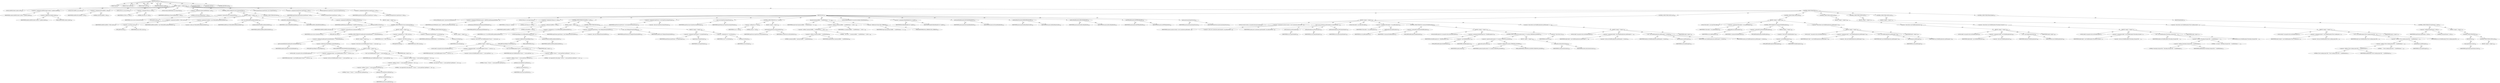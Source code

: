 digraph "parse" {  
"111669149698" [label = <(METHOD,parse)<SUB>185</SUB>> ]
"115964116999" [label = <(PARAM,this)<SUB>185</SUB>> ]
"115964117000" [label = <(PARAM,Project project)<SUB>185</SUB>> ]
"115964117001" [label = <(PARAM,Object source)<SUB>185</SUB>> ]
"115964117002" [label = <(PARAM,RootHandler handler)<SUB>185</SUB>> ]
"25769803788" [label = <(BLOCK,&lt;empty&gt;,&lt;empty&gt;)<SUB>186</SUB>> ]
"94489280522" [label = <(LOCAL,AntXMLContext context: ANY)<SUB>188</SUB>> ]
"30064771136" [label = <(&lt;operator&gt;.assignment,AntXMLContext context = handler.context)<SUB>188</SUB>> ]
"68719476804" [label = <(IDENTIFIER,context,AntXMLContext context = handler.context)<SUB>188</SUB>> ]
"30064771137" [label = <(&lt;operator&gt;.fieldAccess,handler.context)<SUB>188</SUB>> ]
"68719476805" [label = <(IDENTIFIER,handler,AntXMLContext context = handler.context)<SUB>188</SUB>> ]
"55834574852" [label = <(FIELD_IDENTIFIER,context,context)<SUB>188</SUB>> ]
"94489280523" [label = <(LOCAL,File buildFile: java.io.File)<SUB>190</SUB>> ]
"30064771138" [label = <(&lt;operator&gt;.assignment,File buildFile = null)<SUB>190</SUB>> ]
"68719476806" [label = <(IDENTIFIER,buildFile,File buildFile = null)<SUB>190</SUB>> ]
"90194313227" [label = <(LITERAL,null,File buildFile = null)<SUB>190</SUB>> ]
"94489280524" [label = <(LOCAL,URL url: java.net.URL)<SUB>191</SUB>> ]
"30064771139" [label = <(&lt;operator&gt;.assignment,URL url = null)<SUB>191</SUB>> ]
"68719476807" [label = <(IDENTIFIER,url,URL url = null)<SUB>191</SUB>> ]
"90194313228" [label = <(LITERAL,null,URL url = null)<SUB>191</SUB>> ]
"94489280525" [label = <(LOCAL,String buildFileName: java.lang.String)<SUB>192</SUB>> ]
"30064771140" [label = <(&lt;operator&gt;.assignment,String buildFileName = null)<SUB>192</SUB>> ]
"68719476808" [label = <(IDENTIFIER,buildFileName,String buildFileName = null)<SUB>192</SUB>> ]
"90194313229" [label = <(LITERAL,null,String buildFileName = null)<SUB>192</SUB>> ]
"47244640262" [label = <(CONTROL_STRUCTURE,IF,if (source instanceof File))<SUB>194</SUB>> ]
"30064771141" [label = <(&lt;operator&gt;.instanceOf,source instanceof File)<SUB>194</SUB>> ]
"68719476809" [label = <(IDENTIFIER,source,source instanceof File)<SUB>194</SUB>> ]
"180388626437" [label = <(TYPE_REF,File,File)<SUB>194</SUB>> ]
"25769803789" [label = <(BLOCK,&lt;empty&gt;,&lt;empty&gt;)<SUB>194</SUB>> ]
"30064771142" [label = <(&lt;operator&gt;.assignment,buildFile = (File) source)<SUB>195</SUB>> ]
"68719476810" [label = <(IDENTIFIER,buildFile,buildFile = (File) source)<SUB>195</SUB>> ]
"30064771143" [label = <(&lt;operator&gt;.cast,(File) source)<SUB>195</SUB>> ]
"180388626438" [label = <(TYPE_REF,File,File)<SUB>195</SUB>> ]
"68719476811" [label = <(IDENTIFIER,source,(File) source)<SUB>195</SUB>> ]
"30064771144" [label = <(&lt;operator&gt;.assignment,buildFile = new File(buildFile.getAbsolutePath()))<SUB>196</SUB>> ]
"68719476812" [label = <(IDENTIFIER,buildFile,buildFile = new File(buildFile.getAbsolutePath()))<SUB>196</SUB>> ]
"30064771145" [label = <(&lt;operator&gt;.alloc,new File(buildFile.getAbsolutePath()))<SUB>196</SUB>> ]
"30064771146" [label = <(&lt;init&gt;,new File(buildFile.getAbsolutePath()))<SUB>196</SUB>> ]
"68719476813" [label = <(IDENTIFIER,buildFile,new File(buildFile.getAbsolutePath()))<SUB>196</SUB>> ]
"30064771147" [label = <(getAbsolutePath,buildFile.getAbsolutePath())<SUB>196</SUB>> ]
"68719476814" [label = <(IDENTIFIER,buildFile,buildFile.getAbsolutePath())<SUB>196</SUB>> ]
"30064771148" [label = <(setBuildFile,setBuildFile(buildFile))<SUB>197</SUB>> ]
"68719476815" [label = <(IDENTIFIER,context,setBuildFile(buildFile))<SUB>197</SUB>> ]
"68719476816" [label = <(IDENTIFIER,buildFile,setBuildFile(buildFile))<SUB>197</SUB>> ]
"30064771149" [label = <(&lt;operator&gt;.assignment,buildFileName = buildFile.toString())<SUB>198</SUB>> ]
"68719476817" [label = <(IDENTIFIER,buildFileName,buildFileName = buildFile.toString())<SUB>198</SUB>> ]
"30064771150" [label = <(toString,buildFile.toString())<SUB>198</SUB>> ]
"68719476818" [label = <(IDENTIFIER,buildFile,buildFile.toString())<SUB>198</SUB>> ]
"47244640263" [label = <(CONTROL_STRUCTURE,ELSE,else)<SUB>200</SUB>> ]
"25769803790" [label = <(BLOCK,&lt;empty&gt;,&lt;empty&gt;)<SUB>200</SUB>> ]
"47244640264" [label = <(CONTROL_STRUCTURE,IF,if (source instanceof URL))<SUB>200</SUB>> ]
"30064771151" [label = <(&lt;operator&gt;.instanceOf,source instanceof URL)<SUB>200</SUB>> ]
"68719476819" [label = <(IDENTIFIER,source,source instanceof URL)<SUB>200</SUB>> ]
"180388626439" [label = <(TYPE_REF,URL,URL)<SUB>200</SUB>> ]
"25769803791" [label = <(BLOCK,&lt;empty&gt;,&lt;empty&gt;)<SUB>200</SUB>> ]
"47244640265" [label = <(CONTROL_STRUCTURE,IF,if (handler.getCurrentAntHandler() != elementHandler))<SUB>201</SUB>> ]
"30064771152" [label = <(&lt;operator&gt;.notEquals,handler.getCurrentAntHandler() != elementHandler)<SUB>201</SUB>> ]
"30064771153" [label = <(getCurrentAntHandler,handler.getCurrentAntHandler())<SUB>201</SUB>> ]
"68719476820" [label = <(IDENTIFIER,handler,handler.getCurrentAntHandler())<SUB>201</SUB>> ]
"30064771154" [label = <(&lt;operator&gt;.fieldAccess,ProjectHelper2.elementHandler)<SUB>201</SUB>> ]
"180388626440" [label = <(TYPE_REF,ProjectHelper2,ProjectHelper2)<SUB>201</SUB>> ]
"55834574853" [label = <(FIELD_IDENTIFIER,elementHandler,elementHandler)<SUB>201</SUB>> ]
"25769803792" [label = <(BLOCK,&lt;empty&gt;,&lt;empty&gt;)<SUB>201</SUB>> ]
"30064771155" [label = <(&lt;operator&gt;.throw,throw new BuildException(&quot;Source &quot; + source.get...)<SUB>202</SUB>> ]
"25769803793" [label = <(BLOCK,&lt;empty&gt;,&lt;empty&gt;)<SUB>202</SUB>> ]
"94489280526" [label = <(LOCAL,$obj4: org.apache.tools.ant.BuildException)<SUB>202</SUB>> ]
"30064771156" [label = <(&lt;operator&gt;.assignment,$obj4 = new BuildException(&quot;Source &quot; + source.g...)<SUB>202</SUB>> ]
"68719476821" [label = <(IDENTIFIER,$obj4,$obj4 = new BuildException(&quot;Source &quot; + source.g...)<SUB>202</SUB>> ]
"30064771157" [label = <(&lt;operator&gt;.alloc,new BuildException(&quot;Source &quot; + source.getClass(...)<SUB>202</SUB>> ]
"30064771158" [label = <(&lt;init&gt;,new BuildException(&quot;Source &quot; + source.getClass(...)<SUB>202</SUB>> ]
"68719476822" [label = <(IDENTIFIER,$obj4,new BuildException(&quot;Source &quot; + source.getClass(...)<SUB>202</SUB>> ]
"30064771159" [label = <(&lt;operator&gt;.addition,&quot;Source &quot; + source.getClass().getName() + &quot; not...)<SUB>203</SUB>> ]
"30064771160" [label = <(&lt;operator&gt;.addition,&quot;Source &quot; + source.getClass().getName() + &quot; not...)<SUB>203</SUB>> ]
"30064771161" [label = <(&lt;operator&gt;.addition,&quot;Source &quot; + source.getClass().getName())<SUB>203</SUB>> ]
"90194313230" [label = <(LITERAL,&quot;Source &quot;,&quot;Source &quot; + source.getClass().getName())<SUB>203</SUB>> ]
"30064771162" [label = <(getName,source.getClass().getName())<SUB>203</SUB>> ]
"30064771163" [label = <(getClass,source.getClass())<SUB>203</SUB>> ]
"68719476823" [label = <(IDENTIFIER,source,source.getClass())<SUB>203</SUB>> ]
"90194313231" [label = <(LITERAL,&quot; not supported by this plugin for &quot;,&quot;Source &quot; + source.getClass().getName() + &quot; not...)<SUB>204</SUB>> ]
"90194313232" [label = <(LITERAL,&quot; non task xml&quot;,&quot;Source &quot; + source.getClass().getName() + &quot; not...)<SUB>205</SUB>> ]
"68719476824" [label = <(IDENTIFIER,$obj4,&lt;empty&gt;)<SUB>202</SUB>> ]
"30064771164" [label = <(&lt;operator&gt;.assignment,url = (URL) source)<SUB>207</SUB>> ]
"68719476825" [label = <(IDENTIFIER,url,url = (URL) source)<SUB>207</SUB>> ]
"30064771165" [label = <(&lt;operator&gt;.cast,(URL) source)<SUB>207</SUB>> ]
"180388626441" [label = <(TYPE_REF,URL,URL)<SUB>207</SUB>> ]
"68719476826" [label = <(IDENTIFIER,source,(URL) source)<SUB>207</SUB>> ]
"30064771166" [label = <(&lt;operator&gt;.assignment,buildFileName = url.toString())<SUB>208</SUB>> ]
"68719476827" [label = <(IDENTIFIER,buildFileName,buildFileName = url.toString())<SUB>208</SUB>> ]
"30064771167" [label = <(toString,url.toString())<SUB>208</SUB>> ]
"68719476828" [label = <(IDENTIFIER,url,url.toString())<SUB>208</SUB>> ]
"47244640266" [label = <(CONTROL_STRUCTURE,ELSE,else)<SUB>210</SUB>> ]
"25769803794" [label = <(BLOCK,&lt;empty&gt;,&lt;empty&gt;)<SUB>210</SUB>> ]
"30064771168" [label = <(&lt;operator&gt;.throw,throw new BuildException(&quot;Source &quot; + source.get...)<SUB>211</SUB>> ]
"25769803795" [label = <(BLOCK,&lt;empty&gt;,&lt;empty&gt;)<SUB>211</SUB>> ]
"94489280527" [label = <(LOCAL,$obj5: org.apache.tools.ant.BuildException)<SUB>211</SUB>> ]
"30064771169" [label = <(&lt;operator&gt;.assignment,$obj5 = new BuildException(&quot;Source &quot; + source.g...)<SUB>211</SUB>> ]
"68719476829" [label = <(IDENTIFIER,$obj5,$obj5 = new BuildException(&quot;Source &quot; + source.g...)<SUB>211</SUB>> ]
"30064771170" [label = <(&lt;operator&gt;.alloc,new BuildException(&quot;Source &quot; + source.getClass(...)<SUB>211</SUB>> ]
"30064771171" [label = <(&lt;init&gt;,new BuildException(&quot;Source &quot; + source.getClass(...)<SUB>211</SUB>> ]
"68719476830" [label = <(IDENTIFIER,$obj5,new BuildException(&quot;Source &quot; + source.getClass(...)<SUB>211</SUB>> ]
"30064771172" [label = <(&lt;operator&gt;.addition,&quot;Source &quot; + source.getClass().getName() + &quot; not...)<SUB>211</SUB>> ]
"30064771173" [label = <(&lt;operator&gt;.addition,&quot;Source &quot; + source.getClass().getName())<SUB>211</SUB>> ]
"90194313233" [label = <(LITERAL,&quot;Source &quot;,&quot;Source &quot; + source.getClass().getName())<SUB>211</SUB>> ]
"30064771174" [label = <(getName,source.getClass().getName())<SUB>211</SUB>> ]
"30064771175" [label = <(getClass,source.getClass())<SUB>211</SUB>> ]
"68719476831" [label = <(IDENTIFIER,source,source.getClass())<SUB>211</SUB>> ]
"90194313234" [label = <(LITERAL,&quot; not supported by this plugin&quot;,&quot;Source &quot; + source.getClass().getName() + &quot; not...)<SUB>212</SUB>> ]
"68719476832" [label = <(IDENTIFIER,$obj5,&lt;empty&gt;)<SUB>211</SUB>> ]
"94489280528" [label = <(LOCAL,InputStream inputStream: java.io.InputStream)<SUB>215</SUB>> ]
"30064771176" [label = <(&lt;operator&gt;.assignment,InputStream inputStream = null)<SUB>215</SUB>> ]
"68719476833" [label = <(IDENTIFIER,inputStream,InputStream inputStream = null)<SUB>215</SUB>> ]
"90194313235" [label = <(LITERAL,null,InputStream inputStream = null)<SUB>215</SUB>> ]
"94489280529" [label = <(LOCAL,InputSource inputSource: org.xml.sax.InputSource)<SUB>216</SUB>> ]
"30064771177" [label = <(&lt;operator&gt;.assignment,InputSource inputSource = null)<SUB>216</SUB>> ]
"68719476834" [label = <(IDENTIFIER,inputSource,InputSource inputSource = null)<SUB>216</SUB>> ]
"90194313236" [label = <(LITERAL,null,InputSource inputSource = null)<SUB>216</SUB>> ]
"47244640267" [label = <(CONTROL_STRUCTURE,TRY,try)<SUB>219</SUB>> ]
"25769803796" [label = <(BLOCK,try,try)<SUB>219</SUB>> ]
"94489280530" [label = <(LOCAL,XMLReader parser: org.xml.sax.XMLReader)<SUB>223</SUB>> ]
"30064771178" [label = <(&lt;operator&gt;.assignment,XMLReader parser = JAXPUtils.getNamespaceXMLRea...)<SUB>223</SUB>> ]
"68719476835" [label = <(IDENTIFIER,parser,XMLReader parser = JAXPUtils.getNamespaceXMLRea...)<SUB>223</SUB>> ]
"30064771179" [label = <(getNamespaceXMLReader,getNamespaceXMLReader())<SUB>223</SUB>> ]
"68719476836" [label = <(IDENTIFIER,JAXPUtils,getNamespaceXMLReader())<SUB>223</SUB>> ]
"94489280531" [label = <(LOCAL,String uri: java.lang.String)<SUB>225</SUB>> ]
"30064771180" [label = <(&lt;operator&gt;.assignment,String uri = null)<SUB>225</SUB>> ]
"68719476837" [label = <(IDENTIFIER,uri,String uri = null)<SUB>225</SUB>> ]
"90194313237" [label = <(LITERAL,null,String uri = null)<SUB>225</SUB>> ]
"47244640268" [label = <(CONTROL_STRUCTURE,IF,if (buildFile != null))<SUB>226</SUB>> ]
"30064771181" [label = <(&lt;operator&gt;.notEquals,buildFile != null)<SUB>226</SUB>> ]
"68719476838" [label = <(IDENTIFIER,buildFile,buildFile != null)<SUB>226</SUB>> ]
"90194313238" [label = <(LITERAL,null,buildFile != null)<SUB>226</SUB>> ]
"25769803797" [label = <(BLOCK,&lt;empty&gt;,&lt;empty&gt;)<SUB>226</SUB>> ]
"30064771182" [label = <(&lt;operator&gt;.assignment,uri = fu.toURI(buildFile.getAbsolutePath()))<SUB>227</SUB>> ]
"68719476839" [label = <(IDENTIFIER,uri,uri = fu.toURI(buildFile.getAbsolutePath()))<SUB>227</SUB>> ]
"30064771183" [label = <(toURI,ProjectHelper2.fu.toURI(buildFile.getAbsolutePa...)<SUB>227</SUB>> ]
"30064771184" [label = <(&lt;operator&gt;.fieldAccess,ProjectHelper2.fu)<SUB>227</SUB>> ]
"180388626442" [label = <(TYPE_REF,ProjectHelper2,ProjectHelper2)<SUB>227</SUB>> ]
"55834574854" [label = <(FIELD_IDENTIFIER,fu,fu)<SUB>227</SUB>> ]
"30064771185" [label = <(getAbsolutePath,buildFile.getAbsolutePath())<SUB>227</SUB>> ]
"68719476840" [label = <(IDENTIFIER,buildFile,buildFile.getAbsolutePath())<SUB>227</SUB>> ]
"30064771186" [label = <(&lt;operator&gt;.assignment,inputStream = new FileInputStream(buildFile))<SUB>228</SUB>> ]
"68719476841" [label = <(IDENTIFIER,inputStream,inputStream = new FileInputStream(buildFile))<SUB>228</SUB>> ]
"30064771187" [label = <(&lt;operator&gt;.alloc,new FileInputStream(buildFile))<SUB>228</SUB>> ]
"30064771188" [label = <(&lt;init&gt;,new FileInputStream(buildFile))<SUB>228</SUB>> ]
"68719476842" [label = <(IDENTIFIER,inputStream,new FileInputStream(buildFile))<SUB>228</SUB>> ]
"68719476843" [label = <(IDENTIFIER,buildFile,new FileInputStream(buildFile))<SUB>228</SUB>> ]
"47244640269" [label = <(CONTROL_STRUCTURE,ELSE,else)<SUB>229</SUB>> ]
"25769803798" [label = <(BLOCK,&lt;empty&gt;,&lt;empty&gt;)<SUB>229</SUB>> ]
"30064771189" [label = <(&lt;operator&gt;.assignment,inputStream = url.openStream())<SUB>230</SUB>> ]
"68719476844" [label = <(IDENTIFIER,inputStream,inputStream = url.openStream())<SUB>230</SUB>> ]
"30064771190" [label = <(openStream,url.openStream())<SUB>230</SUB>> ]
"68719476845" [label = <(IDENTIFIER,url,url.openStream())<SUB>230</SUB>> ]
"30064771191" [label = <(&lt;operator&gt;.assignment,uri = url.toString())<SUB>231</SUB>> ]
"68719476846" [label = <(IDENTIFIER,uri,uri = url.toString())<SUB>231</SUB>> ]
"30064771192" [label = <(toString,url.toString())<SUB>231</SUB>> ]
"68719476847" [label = <(IDENTIFIER,url,url.toString())<SUB>231</SUB>> ]
"30064771193" [label = <(&lt;operator&gt;.assignment,inputSource = new InputSource(inputStream))<SUB>234</SUB>> ]
"68719476848" [label = <(IDENTIFIER,inputSource,inputSource = new InputSource(inputStream))<SUB>234</SUB>> ]
"30064771194" [label = <(&lt;operator&gt;.alloc,new InputSource(inputStream))<SUB>234</SUB>> ]
"30064771195" [label = <(&lt;init&gt;,new InputSource(inputStream))<SUB>234</SUB>> ]
"68719476849" [label = <(IDENTIFIER,inputSource,new InputSource(inputStream))<SUB>234</SUB>> ]
"68719476850" [label = <(IDENTIFIER,inputStream,new InputSource(inputStream))<SUB>234</SUB>> ]
"47244640270" [label = <(CONTROL_STRUCTURE,IF,if (uri != null))<SUB>235</SUB>> ]
"30064771196" [label = <(&lt;operator&gt;.notEquals,uri != null)<SUB>235</SUB>> ]
"68719476851" [label = <(IDENTIFIER,uri,uri != null)<SUB>235</SUB>> ]
"90194313239" [label = <(LITERAL,null,uri != null)<SUB>235</SUB>> ]
"25769803799" [label = <(BLOCK,&lt;empty&gt;,&lt;empty&gt;)<SUB>235</SUB>> ]
"30064771197" [label = <(setSystemId,inputSource.setSystemId(uri))<SUB>236</SUB>> ]
"68719476852" [label = <(IDENTIFIER,inputSource,inputSource.setSystemId(uri))<SUB>236</SUB>> ]
"68719476853" [label = <(IDENTIFIER,uri,inputSource.setSystemId(uri))<SUB>236</SUB>> ]
"30064771198" [label = <(log,log(&quot;parsing buildfile &quot; + buildFileName + &quot; wi...)<SUB>238</SUB>> ]
"68719476854" [label = <(IDENTIFIER,project,log(&quot;parsing buildfile &quot; + buildFileName + &quot; wi...)<SUB>238</SUB>> ]
"30064771199" [label = <(&lt;operator&gt;.addition,&quot;parsing buildfile &quot; + buildFileName + &quot; with U...)<SUB>238</SUB>> ]
"30064771200" [label = <(&lt;operator&gt;.addition,&quot;parsing buildfile &quot; + buildFileName + &quot; with U...)<SUB>238</SUB>> ]
"30064771201" [label = <(&lt;operator&gt;.addition,&quot;parsing buildfile &quot; + buildFileName)<SUB>238</SUB>> ]
"90194313240" [label = <(LITERAL,&quot;parsing buildfile &quot;,&quot;parsing buildfile &quot; + buildFileName)<SUB>238</SUB>> ]
"68719476855" [label = <(IDENTIFIER,buildFileName,&quot;parsing buildfile &quot; + buildFileName)<SUB>238</SUB>> ]
"90194313241" [label = <(LITERAL,&quot; with URI = &quot;,&quot;parsing buildfile &quot; + buildFileName + &quot; with U...)<SUB>239</SUB>> ]
"68719476856" [label = <(IDENTIFIER,uri,&quot;parsing buildfile &quot; + buildFileName + &quot; with U...)<SUB>239</SUB>> ]
"30064771202" [label = <(&lt;operator&gt;.fieldAccess,Project.MSG_VERBOSE)<SUB>239</SUB>> ]
"68719476857" [label = <(IDENTIFIER,Project,log(&quot;parsing buildfile &quot; + buildFileName + &quot; wi...)<SUB>239</SUB>> ]
"55834574855" [label = <(FIELD_IDENTIFIER,MSG_VERBOSE,MSG_VERBOSE)<SUB>239</SUB>> ]
"94489280532" [label = <(LOCAL,DefaultHandler hb: org.xml.sax.helpers.DefaultHandler)<SUB>241</SUB>> ]
"30064771203" [label = <(&lt;operator&gt;.assignment,DefaultHandler hb = handler)<SUB>241</SUB>> ]
"68719476858" [label = <(IDENTIFIER,hb,DefaultHandler hb = handler)<SUB>241</SUB>> ]
"68719476859" [label = <(IDENTIFIER,handler,DefaultHandler hb = handler)<SUB>241</SUB>> ]
"30064771204" [label = <(setContentHandler,parser.setContentHandler(hb))<SUB>243</SUB>> ]
"68719476860" [label = <(IDENTIFIER,parser,parser.setContentHandler(hb))<SUB>243</SUB>> ]
"68719476861" [label = <(IDENTIFIER,hb,parser.setContentHandler(hb))<SUB>243</SUB>> ]
"30064771205" [label = <(setEntityResolver,parser.setEntityResolver(hb))<SUB>244</SUB>> ]
"68719476862" [label = <(IDENTIFIER,parser,parser.setEntityResolver(hb))<SUB>244</SUB>> ]
"68719476863" [label = <(IDENTIFIER,hb,parser.setEntityResolver(hb))<SUB>244</SUB>> ]
"30064771206" [label = <(setErrorHandler,parser.setErrorHandler(hb))<SUB>245</SUB>> ]
"68719476864" [label = <(IDENTIFIER,parser,parser.setErrorHandler(hb))<SUB>245</SUB>> ]
"68719476865" [label = <(IDENTIFIER,hb,parser.setErrorHandler(hb))<SUB>245</SUB>> ]
"30064771207" [label = <(setDTDHandler,parser.setDTDHandler(hb))<SUB>246</SUB>> ]
"68719476866" [label = <(IDENTIFIER,parser,parser.setDTDHandler(hb))<SUB>246</SUB>> ]
"68719476867" [label = <(IDENTIFIER,hb,parser.setDTDHandler(hb))<SUB>246</SUB>> ]
"30064771208" [label = <(parse,parser.parse(inputSource))<SUB>247</SUB>> ]
"68719476868" [label = <(IDENTIFIER,parser,parser.parse(inputSource))<SUB>247</SUB>> ]
"68719476869" [label = <(IDENTIFIER,inputSource,parser.parse(inputSource))<SUB>247</SUB>> ]
"47244640271" [label = <(CONTROL_STRUCTURE,CATCH,catch)<SUB>248</SUB>> ]
"25769803800" [label = <(BLOCK,&lt;empty&gt;,&lt;empty&gt;)<SUB>248</SUB>> ]
"94489280533" [label = <(LOCAL,Location location: org.apache.tools.ant.Location)<SUB>249</SUB>> ]
"30064771209" [label = <(&lt;operator&gt;.assignment,Location location = new Location(exc.getSystemI...)<SUB>249</SUB>> ]
"68719476870" [label = <(IDENTIFIER,location,Location location = new Location(exc.getSystemI...)<SUB>249</SUB>> ]
"30064771210" [label = <(&lt;operator&gt;.alloc,new Location(exc.getSystemId(), exc.getLineNumb...)<SUB>249</SUB>> ]
"30064771211" [label = <(&lt;init&gt;,new Location(exc.getSystemId(), exc.getLineNumb...)<SUB>249</SUB>> ]
"68719476871" [label = <(IDENTIFIER,location,new Location(exc.getSystemId(), exc.getLineNumb...)<SUB>249</SUB>> ]
"30064771212" [label = <(getSystemId,exc.getSystemId())<SUB>249</SUB>> ]
"68719476872" [label = <(IDENTIFIER,exc,exc.getSystemId())<SUB>249</SUB>> ]
"30064771213" [label = <(getLineNumber,exc.getLineNumber())<SUB>250</SUB>> ]
"68719476873" [label = <(IDENTIFIER,exc,exc.getLineNumber())<SUB>250</SUB>> ]
"30064771214" [label = <(getColumnNumber,exc.getColumnNumber())<SUB>250</SUB>> ]
"68719476874" [label = <(IDENTIFIER,exc,exc.getColumnNumber())<SUB>250</SUB>> ]
"94489280534" [label = <(LOCAL,Throwable t: java.lang.Throwable)<SUB>252</SUB>> ]
"30064771215" [label = <(&lt;operator&gt;.assignment,Throwable t = exc.getException())<SUB>252</SUB>> ]
"68719476875" [label = <(IDENTIFIER,t,Throwable t = exc.getException())<SUB>252</SUB>> ]
"30064771216" [label = <(getException,exc.getException())<SUB>252</SUB>> ]
"68719476876" [label = <(IDENTIFIER,exc,exc.getException())<SUB>252</SUB>> ]
"47244640272" [label = <(CONTROL_STRUCTURE,IF,if (t instanceof BuildException))<SUB>253</SUB>> ]
"30064771217" [label = <(&lt;operator&gt;.instanceOf,t instanceof BuildException)<SUB>253</SUB>> ]
"68719476877" [label = <(IDENTIFIER,t,t instanceof BuildException)<SUB>253</SUB>> ]
"180388626443" [label = <(TYPE_REF,BuildException,BuildException)<SUB>253</SUB>> ]
"25769803801" [label = <(BLOCK,&lt;empty&gt;,&lt;empty&gt;)<SUB>253</SUB>> ]
"94489280535" [label = <(LOCAL,BuildException be: org.apache.tools.ant.BuildException)<SUB>254</SUB>> ]
"30064771218" [label = <(&lt;operator&gt;.assignment,BuildException be = (BuildException) t)<SUB>254</SUB>> ]
"68719476878" [label = <(IDENTIFIER,be,BuildException be = (BuildException) t)<SUB>254</SUB>> ]
"30064771219" [label = <(&lt;operator&gt;.cast,(BuildException) t)<SUB>254</SUB>> ]
"180388626444" [label = <(TYPE_REF,BuildException,BuildException)<SUB>254</SUB>> ]
"68719476879" [label = <(IDENTIFIER,t,(BuildException) t)<SUB>254</SUB>> ]
"47244640273" [label = <(CONTROL_STRUCTURE,IF,if (be.getLocation() == Location.UNKNOWN_LOCATION))<SUB>255</SUB>> ]
"30064771220" [label = <(&lt;operator&gt;.equals,be.getLocation() == Location.UNKNOWN_LOCATION)<SUB>255</SUB>> ]
"30064771221" [label = <(getLocation,getLocation())<SUB>255</SUB>> ]
"68719476880" [label = <(IDENTIFIER,be,getLocation())<SUB>255</SUB>> ]
"30064771222" [label = <(&lt;operator&gt;.fieldAccess,Location.UNKNOWN_LOCATION)<SUB>255</SUB>> ]
"68719476881" [label = <(IDENTIFIER,Location,be.getLocation() == Location.UNKNOWN_LOCATION)<SUB>255</SUB>> ]
"55834574856" [label = <(FIELD_IDENTIFIER,UNKNOWN_LOCATION,UNKNOWN_LOCATION)<SUB>255</SUB>> ]
"25769803802" [label = <(BLOCK,&lt;empty&gt;,&lt;empty&gt;)<SUB>255</SUB>> ]
"30064771223" [label = <(setLocation,setLocation(location))<SUB>256</SUB>> ]
"68719476882" [label = <(IDENTIFIER,be,setLocation(location))<SUB>256</SUB>> ]
"68719476883" [label = <(IDENTIFIER,location,setLocation(location))<SUB>256</SUB>> ]
"30064771224" [label = <(&lt;operator&gt;.throw,throw be;)<SUB>258</SUB>> ]
"68719476884" [label = <(IDENTIFIER,be,throw be;)<SUB>258</SUB>> ]
"30064771225" [label = <(&lt;operator&gt;.throw,throw new BuildException(exc.getMessage(), t, l...)<SUB>261</SUB>> ]
"25769803803" [label = <(BLOCK,&lt;empty&gt;,&lt;empty&gt;)<SUB>261</SUB>> ]
"94489280536" [label = <(LOCAL,$obj6: org.apache.tools.ant.BuildException)<SUB>261</SUB>> ]
"30064771226" [label = <(&lt;operator&gt;.assignment,$obj6 = new BuildException(exc.getMessage(), t,...)<SUB>261</SUB>> ]
"68719476885" [label = <(IDENTIFIER,$obj6,$obj6 = new BuildException(exc.getMessage(), t,...)<SUB>261</SUB>> ]
"30064771227" [label = <(&lt;operator&gt;.alloc,new BuildException(exc.getMessage(), t, location))<SUB>261</SUB>> ]
"30064771228" [label = <(&lt;init&gt;,new BuildException(exc.getMessage(), t, location))<SUB>261</SUB>> ]
"68719476886" [label = <(IDENTIFIER,$obj6,new BuildException(exc.getMessage(), t, location))<SUB>261</SUB>> ]
"30064771229" [label = <(getMessage,exc.getMessage())<SUB>261</SUB>> ]
"68719476887" [label = <(IDENTIFIER,exc,exc.getMessage())<SUB>261</SUB>> ]
"68719476888" [label = <(IDENTIFIER,t,new BuildException(exc.getMessage(), t, location))<SUB>261</SUB>> ]
"68719476889" [label = <(IDENTIFIER,location,new BuildException(exc.getMessage(), t, location))<SUB>261</SUB>> ]
"68719476890" [label = <(IDENTIFIER,$obj6,&lt;empty&gt;)<SUB>261</SUB>> ]
"47244640274" [label = <(CONTROL_STRUCTURE,CATCH,catch)<SUB>262</SUB>> ]
"25769803804" [label = <(BLOCK,&lt;empty&gt;,&lt;empty&gt;)<SUB>262</SUB>> ]
"94489280537" [label = <(LOCAL,Throwable t: java.lang.Throwable)<SUB>263</SUB>> ]
"30064771230" [label = <(&lt;operator&gt;.assignment,Throwable t = exc.getException())<SUB>263</SUB>> ]
"68719476891" [label = <(IDENTIFIER,t,Throwable t = exc.getException())<SUB>263</SUB>> ]
"30064771231" [label = <(getException,exc.getException())<SUB>263</SUB>> ]
"68719476892" [label = <(IDENTIFIER,exc,exc.getException())<SUB>263</SUB>> ]
"47244640275" [label = <(CONTROL_STRUCTURE,IF,if (t instanceof BuildException))<SUB>264</SUB>> ]
"30064771232" [label = <(&lt;operator&gt;.instanceOf,t instanceof BuildException)<SUB>264</SUB>> ]
"68719476893" [label = <(IDENTIFIER,t,t instanceof BuildException)<SUB>264</SUB>> ]
"180388626445" [label = <(TYPE_REF,BuildException,BuildException)<SUB>264</SUB>> ]
"25769803805" [label = <(BLOCK,&lt;empty&gt;,&lt;empty&gt;)<SUB>264</SUB>> ]
"30064771233" [label = <(&lt;operator&gt;.throw,throw (BuildException) t;)<SUB>265</SUB>> ]
"30064771234" [label = <(&lt;operator&gt;.cast,(BuildException) t)<SUB>265</SUB>> ]
"180388626446" [label = <(TYPE_REF,BuildException,BuildException)<SUB>265</SUB>> ]
"68719476894" [label = <(IDENTIFIER,t,(BuildException) t)<SUB>265</SUB>> ]
"30064771235" [label = <(&lt;operator&gt;.throw,throw new BuildException(exc.getMessage(), t);)<SUB>267</SUB>> ]
"25769803806" [label = <(BLOCK,&lt;empty&gt;,&lt;empty&gt;)<SUB>267</SUB>> ]
"94489280538" [label = <(LOCAL,$obj7: org.apache.tools.ant.BuildException)<SUB>267</SUB>> ]
"30064771236" [label = <(&lt;operator&gt;.assignment,$obj7 = new BuildException(exc.getMessage(), t))<SUB>267</SUB>> ]
"68719476895" [label = <(IDENTIFIER,$obj7,$obj7 = new BuildException(exc.getMessage(), t))<SUB>267</SUB>> ]
"30064771237" [label = <(&lt;operator&gt;.alloc,new BuildException(exc.getMessage(), t))<SUB>267</SUB>> ]
"30064771238" [label = <(&lt;init&gt;,new BuildException(exc.getMessage(), t))<SUB>267</SUB>> ]
"68719476896" [label = <(IDENTIFIER,$obj7,new BuildException(exc.getMessage(), t))<SUB>267</SUB>> ]
"30064771239" [label = <(getMessage,exc.getMessage())<SUB>267</SUB>> ]
"68719476897" [label = <(IDENTIFIER,exc,exc.getMessage())<SUB>267</SUB>> ]
"68719476898" [label = <(IDENTIFIER,t,new BuildException(exc.getMessage(), t))<SUB>267</SUB>> ]
"68719476899" [label = <(IDENTIFIER,$obj7,&lt;empty&gt;)<SUB>267</SUB>> ]
"47244640276" [label = <(CONTROL_STRUCTURE,CATCH,catch)<SUB>268</SUB>> ]
"25769803807" [label = <(BLOCK,&lt;empty&gt;,&lt;empty&gt;)<SUB>268</SUB>> ]
"30064771240" [label = <(&lt;operator&gt;.throw,throw new BuildException(exc);)<SUB>269</SUB>> ]
"25769803808" [label = <(BLOCK,&lt;empty&gt;,&lt;empty&gt;)<SUB>269</SUB>> ]
"94489280539" [label = <(LOCAL,$obj8: org.apache.tools.ant.BuildException)<SUB>269</SUB>> ]
"30064771241" [label = <(&lt;operator&gt;.assignment,$obj8 = new BuildException(exc))<SUB>269</SUB>> ]
"68719476900" [label = <(IDENTIFIER,$obj8,$obj8 = new BuildException(exc))<SUB>269</SUB>> ]
"30064771242" [label = <(&lt;operator&gt;.alloc,new BuildException(exc))<SUB>269</SUB>> ]
"30064771243" [label = <(&lt;init&gt;,new BuildException(exc))<SUB>269</SUB>> ]
"68719476901" [label = <(IDENTIFIER,$obj8,new BuildException(exc))<SUB>269</SUB>> ]
"68719476902" [label = <(IDENTIFIER,exc,new BuildException(exc))<SUB>269</SUB>> ]
"68719476903" [label = <(IDENTIFIER,$obj8,&lt;empty&gt;)<SUB>269</SUB>> ]
"47244640277" [label = <(CONTROL_STRUCTURE,CATCH,catch)<SUB>270</SUB>> ]
"25769803809" [label = <(BLOCK,&lt;empty&gt;,&lt;empty&gt;)<SUB>270</SUB>> ]
"30064771244" [label = <(&lt;operator&gt;.throw,throw new BuildException(&quot;Encoding of project f...)<SUB>271</SUB>> ]
"25769803810" [label = <(BLOCK,&lt;empty&gt;,&lt;empty&gt;)<SUB>271</SUB>> ]
"94489280540" [label = <(LOCAL,$obj9: org.apache.tools.ant.BuildException)<SUB>271</SUB>> ]
"30064771245" [label = <(&lt;operator&gt;.assignment,$obj9 = new BuildException(&quot;Encoding of project...)<SUB>271</SUB>> ]
"68719476904" [label = <(IDENTIFIER,$obj9,$obj9 = new BuildException(&quot;Encoding of project...)<SUB>271</SUB>> ]
"30064771246" [label = <(&lt;operator&gt;.alloc,new BuildException(&quot;Encoding of project file &quot; ...)<SUB>271</SUB>> ]
"30064771247" [label = <(&lt;init&gt;,new BuildException(&quot;Encoding of project file &quot; ...)<SUB>271</SUB>> ]
"68719476905" [label = <(IDENTIFIER,$obj9,new BuildException(&quot;Encoding of project file &quot; ...)<SUB>271</SUB>> ]
"30064771248" [label = <(&lt;operator&gt;.addition,&quot;Encoding of project file &quot; + buildFileName + &quot;...)<SUB>271</SUB>> ]
"30064771249" [label = <(&lt;operator&gt;.addition,&quot;Encoding of project file &quot; + buildFileName)<SUB>271</SUB>> ]
"90194313242" [label = <(LITERAL,&quot;Encoding of project file &quot;,&quot;Encoding of project file &quot; + buildFileName)<SUB>271</SUB>> ]
"68719476906" [label = <(IDENTIFIER,buildFileName,&quot;Encoding of project file &quot; + buildFileName)<SUB>272</SUB>> ]
"90194313243" [label = <(LITERAL,&quot; is invalid.&quot;,&quot;Encoding of project file &quot; + buildFileName + &quot;...)<SUB>272</SUB>> ]
"68719476907" [label = <(IDENTIFIER,exc,new BuildException(&quot;Encoding of project file &quot; ...)<SUB>273</SUB>> ]
"68719476908" [label = <(IDENTIFIER,$obj9,&lt;empty&gt;)<SUB>271</SUB>> ]
"47244640278" [label = <(CONTROL_STRUCTURE,CATCH,catch)<SUB>274</SUB>> ]
"25769803811" [label = <(BLOCK,&lt;empty&gt;,&lt;empty&gt;)<SUB>274</SUB>> ]
"30064771250" [label = <(&lt;operator&gt;.throw,throw new BuildException(&quot;Error reading project...)<SUB>275</SUB>> ]
"25769803812" [label = <(BLOCK,&lt;empty&gt;,&lt;empty&gt;)<SUB>275</SUB>> ]
"94489280541" [label = <(LOCAL,$obj10: org.apache.tools.ant.BuildException)<SUB>275</SUB>> ]
"30064771251" [label = <(&lt;operator&gt;.assignment,$obj10 = new BuildException(&quot;Error reading proj...)<SUB>275</SUB>> ]
"68719476909" [label = <(IDENTIFIER,$obj10,$obj10 = new BuildException(&quot;Error reading proj...)<SUB>275</SUB>> ]
"30064771252" [label = <(&lt;operator&gt;.alloc,new BuildException(&quot;Error reading project file ...)<SUB>275</SUB>> ]
"30064771253" [label = <(&lt;init&gt;,new BuildException(&quot;Error reading project file ...)<SUB>275</SUB>> ]
"68719476910" [label = <(IDENTIFIER,$obj10,new BuildException(&quot;Error reading project file ...)<SUB>275</SUB>> ]
"30064771254" [label = <(&lt;operator&gt;.addition,&quot;Error reading project file &quot; + buildFileName +...)<SUB>275</SUB>> ]
"30064771255" [label = <(&lt;operator&gt;.addition,&quot;Error reading project file &quot; + buildFileName +...)<SUB>275</SUB>> ]
"30064771256" [label = <(&lt;operator&gt;.addition,&quot;Error reading project file &quot; + buildFileName)<SUB>275</SUB>> ]
"90194313244" [label = <(LITERAL,&quot;Error reading project file &quot;,&quot;Error reading project file &quot; + buildFileName)<SUB>275</SUB>> ]
"68719476911" [label = <(IDENTIFIER,buildFileName,&quot;Error reading project file &quot; + buildFileName)<SUB>276</SUB>> ]
"90194313245" [label = <(LITERAL,&quot;: &quot;,&quot;Error reading project file &quot; + buildFileName +...)<SUB>276</SUB>> ]
"30064771257" [label = <(getMessage,exc.getMessage())<SUB>276</SUB>> ]
"68719476912" [label = <(IDENTIFIER,exc,exc.getMessage())<SUB>276</SUB>> ]
"68719476913" [label = <(IDENTIFIER,exc,new BuildException(&quot;Error reading project file ...)<SUB>277</SUB>> ]
"68719476914" [label = <(IDENTIFIER,$obj10,&lt;empty&gt;)<SUB>275</SUB>> ]
"47244640279" [label = <(CONTROL_STRUCTURE,FINALLY,finally)<SUB>278</SUB>> ]
"25769803813" [label = <(BLOCK,finally,finally)<SUB>278</SUB>> ]
"47244640280" [label = <(CONTROL_STRUCTURE,IF,if (inputStream != null))<SUB>279</SUB>> ]
"30064771258" [label = <(&lt;operator&gt;.notEquals,inputStream != null)<SUB>279</SUB>> ]
"68719476915" [label = <(IDENTIFIER,inputStream,inputStream != null)<SUB>279</SUB>> ]
"90194313246" [label = <(LITERAL,null,inputStream != null)<SUB>279</SUB>> ]
"25769803814" [label = <(BLOCK,&lt;empty&gt;,&lt;empty&gt;)<SUB>279</SUB>> ]
"47244640281" [label = <(CONTROL_STRUCTURE,TRY,try)<SUB>280</SUB>> ]
"25769803815" [label = <(BLOCK,try,try)<SUB>280</SUB>> ]
"30064771259" [label = <(close,inputStream.close())<SUB>281</SUB>> ]
"68719476916" [label = <(IDENTIFIER,inputStream,inputStream.close())<SUB>281</SUB>> ]
"47244640282" [label = <(CONTROL_STRUCTURE,CATCH,catch)<SUB>282</SUB>> ]
"25769803816" [label = <(BLOCK,&lt;empty&gt;,&lt;empty&gt;)<SUB>282</SUB>> ]
"133143986190" [label = <(MODIFIER,PUBLIC)> ]
"133143986191" [label = <(MODIFIER,VIRTUAL)> ]
"128849018882" [label = <(METHOD_RETURN,void)<SUB>185</SUB>> ]
  "111669149698" -> "115964116999"  [ label = "AST: "] 
  "111669149698" -> "115964117000"  [ label = "AST: "] 
  "111669149698" -> "115964117001"  [ label = "AST: "] 
  "111669149698" -> "115964117002"  [ label = "AST: "] 
  "111669149698" -> "25769803788"  [ label = "AST: "] 
  "111669149698" -> "133143986190"  [ label = "AST: "] 
  "111669149698" -> "133143986191"  [ label = "AST: "] 
  "111669149698" -> "128849018882"  [ label = "AST: "] 
  "25769803788" -> "94489280522"  [ label = "AST: "] 
  "25769803788" -> "30064771136"  [ label = "AST: "] 
  "25769803788" -> "94489280523"  [ label = "AST: "] 
  "25769803788" -> "30064771138"  [ label = "AST: "] 
  "25769803788" -> "94489280524"  [ label = "AST: "] 
  "25769803788" -> "30064771139"  [ label = "AST: "] 
  "25769803788" -> "94489280525"  [ label = "AST: "] 
  "25769803788" -> "30064771140"  [ label = "AST: "] 
  "25769803788" -> "47244640262"  [ label = "AST: "] 
  "25769803788" -> "94489280528"  [ label = "AST: "] 
  "25769803788" -> "30064771176"  [ label = "AST: "] 
  "25769803788" -> "94489280529"  [ label = "AST: "] 
  "25769803788" -> "30064771177"  [ label = "AST: "] 
  "25769803788" -> "47244640267"  [ label = "AST: "] 
  "30064771136" -> "68719476804"  [ label = "AST: "] 
  "30064771136" -> "30064771137"  [ label = "AST: "] 
  "30064771137" -> "68719476805"  [ label = "AST: "] 
  "30064771137" -> "55834574852"  [ label = "AST: "] 
  "30064771138" -> "68719476806"  [ label = "AST: "] 
  "30064771138" -> "90194313227"  [ label = "AST: "] 
  "30064771139" -> "68719476807"  [ label = "AST: "] 
  "30064771139" -> "90194313228"  [ label = "AST: "] 
  "30064771140" -> "68719476808"  [ label = "AST: "] 
  "30064771140" -> "90194313229"  [ label = "AST: "] 
  "47244640262" -> "30064771141"  [ label = "AST: "] 
  "47244640262" -> "25769803789"  [ label = "AST: "] 
  "47244640262" -> "47244640263"  [ label = "AST: "] 
  "30064771141" -> "68719476809"  [ label = "AST: "] 
  "30064771141" -> "180388626437"  [ label = "AST: "] 
  "25769803789" -> "30064771142"  [ label = "AST: "] 
  "25769803789" -> "30064771144"  [ label = "AST: "] 
  "25769803789" -> "30064771146"  [ label = "AST: "] 
  "25769803789" -> "30064771148"  [ label = "AST: "] 
  "25769803789" -> "30064771149"  [ label = "AST: "] 
  "30064771142" -> "68719476810"  [ label = "AST: "] 
  "30064771142" -> "30064771143"  [ label = "AST: "] 
  "30064771143" -> "180388626438"  [ label = "AST: "] 
  "30064771143" -> "68719476811"  [ label = "AST: "] 
  "30064771144" -> "68719476812"  [ label = "AST: "] 
  "30064771144" -> "30064771145"  [ label = "AST: "] 
  "30064771146" -> "68719476813"  [ label = "AST: "] 
  "30064771146" -> "30064771147"  [ label = "AST: "] 
  "30064771147" -> "68719476814"  [ label = "AST: "] 
  "30064771148" -> "68719476815"  [ label = "AST: "] 
  "30064771148" -> "68719476816"  [ label = "AST: "] 
  "30064771149" -> "68719476817"  [ label = "AST: "] 
  "30064771149" -> "30064771150"  [ label = "AST: "] 
  "30064771150" -> "68719476818"  [ label = "AST: "] 
  "47244640263" -> "25769803790"  [ label = "AST: "] 
  "25769803790" -> "47244640264"  [ label = "AST: "] 
  "47244640264" -> "30064771151"  [ label = "AST: "] 
  "47244640264" -> "25769803791"  [ label = "AST: "] 
  "47244640264" -> "47244640266"  [ label = "AST: "] 
  "30064771151" -> "68719476819"  [ label = "AST: "] 
  "30064771151" -> "180388626439"  [ label = "AST: "] 
  "25769803791" -> "47244640265"  [ label = "AST: "] 
  "25769803791" -> "30064771164"  [ label = "AST: "] 
  "25769803791" -> "30064771166"  [ label = "AST: "] 
  "47244640265" -> "30064771152"  [ label = "AST: "] 
  "47244640265" -> "25769803792"  [ label = "AST: "] 
  "30064771152" -> "30064771153"  [ label = "AST: "] 
  "30064771152" -> "30064771154"  [ label = "AST: "] 
  "30064771153" -> "68719476820"  [ label = "AST: "] 
  "30064771154" -> "180388626440"  [ label = "AST: "] 
  "30064771154" -> "55834574853"  [ label = "AST: "] 
  "25769803792" -> "30064771155"  [ label = "AST: "] 
  "30064771155" -> "25769803793"  [ label = "AST: "] 
  "25769803793" -> "94489280526"  [ label = "AST: "] 
  "25769803793" -> "30064771156"  [ label = "AST: "] 
  "25769803793" -> "30064771158"  [ label = "AST: "] 
  "25769803793" -> "68719476824"  [ label = "AST: "] 
  "30064771156" -> "68719476821"  [ label = "AST: "] 
  "30064771156" -> "30064771157"  [ label = "AST: "] 
  "30064771158" -> "68719476822"  [ label = "AST: "] 
  "30064771158" -> "30064771159"  [ label = "AST: "] 
  "30064771159" -> "30064771160"  [ label = "AST: "] 
  "30064771159" -> "90194313232"  [ label = "AST: "] 
  "30064771160" -> "30064771161"  [ label = "AST: "] 
  "30064771160" -> "90194313231"  [ label = "AST: "] 
  "30064771161" -> "90194313230"  [ label = "AST: "] 
  "30064771161" -> "30064771162"  [ label = "AST: "] 
  "30064771162" -> "30064771163"  [ label = "AST: "] 
  "30064771163" -> "68719476823"  [ label = "AST: "] 
  "30064771164" -> "68719476825"  [ label = "AST: "] 
  "30064771164" -> "30064771165"  [ label = "AST: "] 
  "30064771165" -> "180388626441"  [ label = "AST: "] 
  "30064771165" -> "68719476826"  [ label = "AST: "] 
  "30064771166" -> "68719476827"  [ label = "AST: "] 
  "30064771166" -> "30064771167"  [ label = "AST: "] 
  "30064771167" -> "68719476828"  [ label = "AST: "] 
  "47244640266" -> "25769803794"  [ label = "AST: "] 
  "25769803794" -> "30064771168"  [ label = "AST: "] 
  "30064771168" -> "25769803795"  [ label = "AST: "] 
  "25769803795" -> "94489280527"  [ label = "AST: "] 
  "25769803795" -> "30064771169"  [ label = "AST: "] 
  "25769803795" -> "30064771171"  [ label = "AST: "] 
  "25769803795" -> "68719476832"  [ label = "AST: "] 
  "30064771169" -> "68719476829"  [ label = "AST: "] 
  "30064771169" -> "30064771170"  [ label = "AST: "] 
  "30064771171" -> "68719476830"  [ label = "AST: "] 
  "30064771171" -> "30064771172"  [ label = "AST: "] 
  "30064771172" -> "30064771173"  [ label = "AST: "] 
  "30064771172" -> "90194313234"  [ label = "AST: "] 
  "30064771173" -> "90194313233"  [ label = "AST: "] 
  "30064771173" -> "30064771174"  [ label = "AST: "] 
  "30064771174" -> "30064771175"  [ label = "AST: "] 
  "30064771175" -> "68719476831"  [ label = "AST: "] 
  "30064771176" -> "68719476833"  [ label = "AST: "] 
  "30064771176" -> "90194313235"  [ label = "AST: "] 
  "30064771177" -> "68719476834"  [ label = "AST: "] 
  "30064771177" -> "90194313236"  [ label = "AST: "] 
  "47244640267" -> "25769803796"  [ label = "AST: "] 
  "47244640267" -> "47244640271"  [ label = "AST: "] 
  "47244640267" -> "47244640274"  [ label = "AST: "] 
  "47244640267" -> "47244640276"  [ label = "AST: "] 
  "47244640267" -> "47244640277"  [ label = "AST: "] 
  "47244640267" -> "47244640278"  [ label = "AST: "] 
  "47244640267" -> "47244640279"  [ label = "AST: "] 
  "25769803796" -> "94489280530"  [ label = "AST: "] 
  "25769803796" -> "30064771178"  [ label = "AST: "] 
  "25769803796" -> "94489280531"  [ label = "AST: "] 
  "25769803796" -> "30064771180"  [ label = "AST: "] 
  "25769803796" -> "47244640268"  [ label = "AST: "] 
  "25769803796" -> "30064771193"  [ label = "AST: "] 
  "25769803796" -> "30064771195"  [ label = "AST: "] 
  "25769803796" -> "47244640270"  [ label = "AST: "] 
  "25769803796" -> "30064771198"  [ label = "AST: "] 
  "25769803796" -> "94489280532"  [ label = "AST: "] 
  "25769803796" -> "30064771203"  [ label = "AST: "] 
  "25769803796" -> "30064771204"  [ label = "AST: "] 
  "25769803796" -> "30064771205"  [ label = "AST: "] 
  "25769803796" -> "30064771206"  [ label = "AST: "] 
  "25769803796" -> "30064771207"  [ label = "AST: "] 
  "25769803796" -> "30064771208"  [ label = "AST: "] 
  "30064771178" -> "68719476835"  [ label = "AST: "] 
  "30064771178" -> "30064771179"  [ label = "AST: "] 
  "30064771179" -> "68719476836"  [ label = "AST: "] 
  "30064771180" -> "68719476837"  [ label = "AST: "] 
  "30064771180" -> "90194313237"  [ label = "AST: "] 
  "47244640268" -> "30064771181"  [ label = "AST: "] 
  "47244640268" -> "25769803797"  [ label = "AST: "] 
  "47244640268" -> "47244640269"  [ label = "AST: "] 
  "30064771181" -> "68719476838"  [ label = "AST: "] 
  "30064771181" -> "90194313238"  [ label = "AST: "] 
  "25769803797" -> "30064771182"  [ label = "AST: "] 
  "25769803797" -> "30064771186"  [ label = "AST: "] 
  "25769803797" -> "30064771188"  [ label = "AST: "] 
  "30064771182" -> "68719476839"  [ label = "AST: "] 
  "30064771182" -> "30064771183"  [ label = "AST: "] 
  "30064771183" -> "30064771184"  [ label = "AST: "] 
  "30064771183" -> "30064771185"  [ label = "AST: "] 
  "30064771184" -> "180388626442"  [ label = "AST: "] 
  "30064771184" -> "55834574854"  [ label = "AST: "] 
  "30064771185" -> "68719476840"  [ label = "AST: "] 
  "30064771186" -> "68719476841"  [ label = "AST: "] 
  "30064771186" -> "30064771187"  [ label = "AST: "] 
  "30064771188" -> "68719476842"  [ label = "AST: "] 
  "30064771188" -> "68719476843"  [ label = "AST: "] 
  "47244640269" -> "25769803798"  [ label = "AST: "] 
  "25769803798" -> "30064771189"  [ label = "AST: "] 
  "25769803798" -> "30064771191"  [ label = "AST: "] 
  "30064771189" -> "68719476844"  [ label = "AST: "] 
  "30064771189" -> "30064771190"  [ label = "AST: "] 
  "30064771190" -> "68719476845"  [ label = "AST: "] 
  "30064771191" -> "68719476846"  [ label = "AST: "] 
  "30064771191" -> "30064771192"  [ label = "AST: "] 
  "30064771192" -> "68719476847"  [ label = "AST: "] 
  "30064771193" -> "68719476848"  [ label = "AST: "] 
  "30064771193" -> "30064771194"  [ label = "AST: "] 
  "30064771195" -> "68719476849"  [ label = "AST: "] 
  "30064771195" -> "68719476850"  [ label = "AST: "] 
  "47244640270" -> "30064771196"  [ label = "AST: "] 
  "47244640270" -> "25769803799"  [ label = "AST: "] 
  "30064771196" -> "68719476851"  [ label = "AST: "] 
  "30064771196" -> "90194313239"  [ label = "AST: "] 
  "25769803799" -> "30064771197"  [ label = "AST: "] 
  "30064771197" -> "68719476852"  [ label = "AST: "] 
  "30064771197" -> "68719476853"  [ label = "AST: "] 
  "30064771198" -> "68719476854"  [ label = "AST: "] 
  "30064771198" -> "30064771199"  [ label = "AST: "] 
  "30064771198" -> "30064771202"  [ label = "AST: "] 
  "30064771199" -> "30064771200"  [ label = "AST: "] 
  "30064771199" -> "68719476856"  [ label = "AST: "] 
  "30064771200" -> "30064771201"  [ label = "AST: "] 
  "30064771200" -> "90194313241"  [ label = "AST: "] 
  "30064771201" -> "90194313240"  [ label = "AST: "] 
  "30064771201" -> "68719476855"  [ label = "AST: "] 
  "30064771202" -> "68719476857"  [ label = "AST: "] 
  "30064771202" -> "55834574855"  [ label = "AST: "] 
  "30064771203" -> "68719476858"  [ label = "AST: "] 
  "30064771203" -> "68719476859"  [ label = "AST: "] 
  "30064771204" -> "68719476860"  [ label = "AST: "] 
  "30064771204" -> "68719476861"  [ label = "AST: "] 
  "30064771205" -> "68719476862"  [ label = "AST: "] 
  "30064771205" -> "68719476863"  [ label = "AST: "] 
  "30064771206" -> "68719476864"  [ label = "AST: "] 
  "30064771206" -> "68719476865"  [ label = "AST: "] 
  "30064771207" -> "68719476866"  [ label = "AST: "] 
  "30064771207" -> "68719476867"  [ label = "AST: "] 
  "30064771208" -> "68719476868"  [ label = "AST: "] 
  "30064771208" -> "68719476869"  [ label = "AST: "] 
  "47244640271" -> "25769803800"  [ label = "AST: "] 
  "25769803800" -> "94489280533"  [ label = "AST: "] 
  "25769803800" -> "30064771209"  [ label = "AST: "] 
  "25769803800" -> "30064771211"  [ label = "AST: "] 
  "25769803800" -> "94489280534"  [ label = "AST: "] 
  "25769803800" -> "30064771215"  [ label = "AST: "] 
  "25769803800" -> "47244640272"  [ label = "AST: "] 
  "25769803800" -> "30064771225"  [ label = "AST: "] 
  "30064771209" -> "68719476870"  [ label = "AST: "] 
  "30064771209" -> "30064771210"  [ label = "AST: "] 
  "30064771211" -> "68719476871"  [ label = "AST: "] 
  "30064771211" -> "30064771212"  [ label = "AST: "] 
  "30064771211" -> "30064771213"  [ label = "AST: "] 
  "30064771211" -> "30064771214"  [ label = "AST: "] 
  "30064771212" -> "68719476872"  [ label = "AST: "] 
  "30064771213" -> "68719476873"  [ label = "AST: "] 
  "30064771214" -> "68719476874"  [ label = "AST: "] 
  "30064771215" -> "68719476875"  [ label = "AST: "] 
  "30064771215" -> "30064771216"  [ label = "AST: "] 
  "30064771216" -> "68719476876"  [ label = "AST: "] 
  "47244640272" -> "30064771217"  [ label = "AST: "] 
  "47244640272" -> "25769803801"  [ label = "AST: "] 
  "30064771217" -> "68719476877"  [ label = "AST: "] 
  "30064771217" -> "180388626443"  [ label = "AST: "] 
  "25769803801" -> "94489280535"  [ label = "AST: "] 
  "25769803801" -> "30064771218"  [ label = "AST: "] 
  "25769803801" -> "47244640273"  [ label = "AST: "] 
  "25769803801" -> "30064771224"  [ label = "AST: "] 
  "30064771218" -> "68719476878"  [ label = "AST: "] 
  "30064771218" -> "30064771219"  [ label = "AST: "] 
  "30064771219" -> "180388626444"  [ label = "AST: "] 
  "30064771219" -> "68719476879"  [ label = "AST: "] 
  "47244640273" -> "30064771220"  [ label = "AST: "] 
  "47244640273" -> "25769803802"  [ label = "AST: "] 
  "30064771220" -> "30064771221"  [ label = "AST: "] 
  "30064771220" -> "30064771222"  [ label = "AST: "] 
  "30064771221" -> "68719476880"  [ label = "AST: "] 
  "30064771222" -> "68719476881"  [ label = "AST: "] 
  "30064771222" -> "55834574856"  [ label = "AST: "] 
  "25769803802" -> "30064771223"  [ label = "AST: "] 
  "30064771223" -> "68719476882"  [ label = "AST: "] 
  "30064771223" -> "68719476883"  [ label = "AST: "] 
  "30064771224" -> "68719476884"  [ label = "AST: "] 
  "30064771225" -> "25769803803"  [ label = "AST: "] 
  "25769803803" -> "94489280536"  [ label = "AST: "] 
  "25769803803" -> "30064771226"  [ label = "AST: "] 
  "25769803803" -> "30064771228"  [ label = "AST: "] 
  "25769803803" -> "68719476890"  [ label = "AST: "] 
  "30064771226" -> "68719476885"  [ label = "AST: "] 
  "30064771226" -> "30064771227"  [ label = "AST: "] 
  "30064771228" -> "68719476886"  [ label = "AST: "] 
  "30064771228" -> "30064771229"  [ label = "AST: "] 
  "30064771228" -> "68719476888"  [ label = "AST: "] 
  "30064771228" -> "68719476889"  [ label = "AST: "] 
  "30064771229" -> "68719476887"  [ label = "AST: "] 
  "47244640274" -> "25769803804"  [ label = "AST: "] 
  "25769803804" -> "94489280537"  [ label = "AST: "] 
  "25769803804" -> "30064771230"  [ label = "AST: "] 
  "25769803804" -> "47244640275"  [ label = "AST: "] 
  "25769803804" -> "30064771235"  [ label = "AST: "] 
  "30064771230" -> "68719476891"  [ label = "AST: "] 
  "30064771230" -> "30064771231"  [ label = "AST: "] 
  "30064771231" -> "68719476892"  [ label = "AST: "] 
  "47244640275" -> "30064771232"  [ label = "AST: "] 
  "47244640275" -> "25769803805"  [ label = "AST: "] 
  "30064771232" -> "68719476893"  [ label = "AST: "] 
  "30064771232" -> "180388626445"  [ label = "AST: "] 
  "25769803805" -> "30064771233"  [ label = "AST: "] 
  "30064771233" -> "30064771234"  [ label = "AST: "] 
  "30064771234" -> "180388626446"  [ label = "AST: "] 
  "30064771234" -> "68719476894"  [ label = "AST: "] 
  "30064771235" -> "25769803806"  [ label = "AST: "] 
  "25769803806" -> "94489280538"  [ label = "AST: "] 
  "25769803806" -> "30064771236"  [ label = "AST: "] 
  "25769803806" -> "30064771238"  [ label = "AST: "] 
  "25769803806" -> "68719476899"  [ label = "AST: "] 
  "30064771236" -> "68719476895"  [ label = "AST: "] 
  "30064771236" -> "30064771237"  [ label = "AST: "] 
  "30064771238" -> "68719476896"  [ label = "AST: "] 
  "30064771238" -> "30064771239"  [ label = "AST: "] 
  "30064771238" -> "68719476898"  [ label = "AST: "] 
  "30064771239" -> "68719476897"  [ label = "AST: "] 
  "47244640276" -> "25769803807"  [ label = "AST: "] 
  "25769803807" -> "30064771240"  [ label = "AST: "] 
  "30064771240" -> "25769803808"  [ label = "AST: "] 
  "25769803808" -> "94489280539"  [ label = "AST: "] 
  "25769803808" -> "30064771241"  [ label = "AST: "] 
  "25769803808" -> "30064771243"  [ label = "AST: "] 
  "25769803808" -> "68719476903"  [ label = "AST: "] 
  "30064771241" -> "68719476900"  [ label = "AST: "] 
  "30064771241" -> "30064771242"  [ label = "AST: "] 
  "30064771243" -> "68719476901"  [ label = "AST: "] 
  "30064771243" -> "68719476902"  [ label = "AST: "] 
  "47244640277" -> "25769803809"  [ label = "AST: "] 
  "25769803809" -> "30064771244"  [ label = "AST: "] 
  "30064771244" -> "25769803810"  [ label = "AST: "] 
  "25769803810" -> "94489280540"  [ label = "AST: "] 
  "25769803810" -> "30064771245"  [ label = "AST: "] 
  "25769803810" -> "30064771247"  [ label = "AST: "] 
  "25769803810" -> "68719476908"  [ label = "AST: "] 
  "30064771245" -> "68719476904"  [ label = "AST: "] 
  "30064771245" -> "30064771246"  [ label = "AST: "] 
  "30064771247" -> "68719476905"  [ label = "AST: "] 
  "30064771247" -> "30064771248"  [ label = "AST: "] 
  "30064771247" -> "68719476907"  [ label = "AST: "] 
  "30064771248" -> "30064771249"  [ label = "AST: "] 
  "30064771248" -> "90194313243"  [ label = "AST: "] 
  "30064771249" -> "90194313242"  [ label = "AST: "] 
  "30064771249" -> "68719476906"  [ label = "AST: "] 
  "47244640278" -> "25769803811"  [ label = "AST: "] 
  "25769803811" -> "30064771250"  [ label = "AST: "] 
  "30064771250" -> "25769803812"  [ label = "AST: "] 
  "25769803812" -> "94489280541"  [ label = "AST: "] 
  "25769803812" -> "30064771251"  [ label = "AST: "] 
  "25769803812" -> "30064771253"  [ label = "AST: "] 
  "25769803812" -> "68719476914"  [ label = "AST: "] 
  "30064771251" -> "68719476909"  [ label = "AST: "] 
  "30064771251" -> "30064771252"  [ label = "AST: "] 
  "30064771253" -> "68719476910"  [ label = "AST: "] 
  "30064771253" -> "30064771254"  [ label = "AST: "] 
  "30064771253" -> "68719476913"  [ label = "AST: "] 
  "30064771254" -> "30064771255"  [ label = "AST: "] 
  "30064771254" -> "30064771257"  [ label = "AST: "] 
  "30064771255" -> "30064771256"  [ label = "AST: "] 
  "30064771255" -> "90194313245"  [ label = "AST: "] 
  "30064771256" -> "90194313244"  [ label = "AST: "] 
  "30064771256" -> "68719476911"  [ label = "AST: "] 
  "30064771257" -> "68719476912"  [ label = "AST: "] 
  "47244640279" -> "25769803813"  [ label = "AST: "] 
  "25769803813" -> "47244640280"  [ label = "AST: "] 
  "47244640280" -> "30064771258"  [ label = "AST: "] 
  "47244640280" -> "25769803814"  [ label = "AST: "] 
  "30064771258" -> "68719476915"  [ label = "AST: "] 
  "30064771258" -> "90194313246"  [ label = "AST: "] 
  "25769803814" -> "47244640281"  [ label = "AST: "] 
  "47244640281" -> "25769803815"  [ label = "AST: "] 
  "47244640281" -> "47244640282"  [ label = "AST: "] 
  "25769803815" -> "30064771259"  [ label = "AST: "] 
  "30064771259" -> "68719476916"  [ label = "AST: "] 
  "47244640282" -> "25769803816"  [ label = "AST: "] 
  "111669149698" -> "115964116999"  [ label = "DDG: "] 
  "111669149698" -> "115964117000"  [ label = "DDG: "] 
  "111669149698" -> "115964117001"  [ label = "DDG: "] 
  "111669149698" -> "115964117002"  [ label = "DDG: "] 
}

